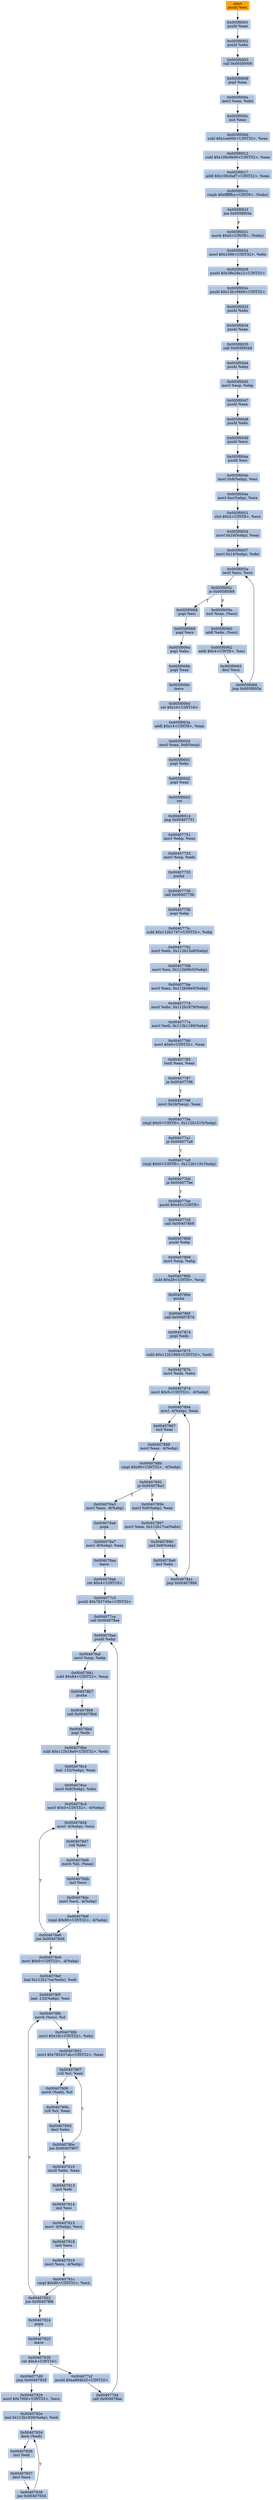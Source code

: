 digraph G {
node[shape=rectangle,style=filled,fillcolor=lightsteelblue,color=lightsteelblue]
bgcolor="transparent"
a0x005f0000pushl_esi[label="start\npushl %esi",fillcolor="orange",color="lightgrey"];
a0x005f0001pushl_eax[label="0x005f0001\npushl %eax"];
a0x005f0002pushl_ebx[label="0x005f0002\npushl %ebx"];
a0x005f0003call_0x005f0009[label="0x005f0003\ncall 0x005f0009"];
a0x005f0009popl_eax[label="0x005f0009\npopl %eax"];
a0x005f000amovl_eax_ebx[label="0x005f000a\nmovl %eax, %ebx"];
a0x005f000cincl_eax[label="0x005f000c\nincl %eax"];
a0x005f000dsubl_0x1ea000UINT32_eax[label="0x005f000d\nsubl $0x1ea000<UINT32>, %eax"];
a0x005f0012subl_0x100c6b00UINT32_eax[label="0x005f0012\nsubl $0x100c6b00<UINT32>, %eax"];
a0x005f0017addl_0x100c6af7UINT32_eax[label="0x005f0017\naddl $0x100c6af7<UINT32>, %eax"];
a0x005f001ccmpb_0xffffffccUINT8_ebx_[label="0x005f001c\ncmpb $0xffffffcc<UINT8>, (%ebx)"];
a0x005f001fjne_0x005f003a[label="0x005f001f\njne 0x005f003a"];
a0x005f0021movb_0x0UINT8_ebx_[label="0x005f0021\nmovb $0x0<UINT8>, (%ebx)"];
a0x005f0024movl_0x1000UINT32_ebx[label="0x005f0024\nmovl $0x1000<UINT32>, %ebx"];
a0x005f0029pushl_0x38e28a12UINT32[label="0x005f0029\npushl $0x38e28a12<UINT32>"];
a0x005f002epushl_0x13b18669UINT32[label="0x005f002e\npushl $0x13b18669<UINT32>"];
a0x005f0033pushl_ebx[label="0x005f0033\npushl %ebx"];
a0x005f0034pushl_eax[label="0x005f0034\npushl %eax"];
a0x005f0035call_0x005f0044[label="0x005f0035\ncall 0x005f0044"];
a0x005f0044pushl_ebp[label="0x005f0044\npushl %ebp"];
a0x005f0045movl_esp_ebp[label="0x005f0045\nmovl %esp, %ebp"];
a0x005f0047pushl_eax[label="0x005f0047\npushl %eax"];
a0x005f0048pushl_ebx[label="0x005f0048\npushl %ebx"];
a0x005f0049pushl_ecx[label="0x005f0049\npushl %ecx"];
a0x005f004apushl_esi[label="0x005f004a\npushl %esi"];
a0x005f004bmovl_0x8ebp__esi[label="0x005f004b\nmovl 0x8(%ebp), %esi"];
a0x005f004emovl_0xcebp__ecx[label="0x005f004e\nmovl 0xc(%ebp), %ecx"];
a0x005f0051shrl_0x2UINT8_ecx[label="0x005f0051\nshrl $0x2<UINT8>, %ecx"];
a0x005f0054movl_0x10ebp__eax[label="0x005f0054\nmovl 0x10(%ebp), %eax"];
a0x005f0057movl_0x14ebp__ebx[label="0x005f0057\nmovl 0x14(%ebp), %ebx"];
a0x005f005atestl_ecx_ecx[label="0x005f005a\ntestl %ecx, %ecx"];
a0x005f005cje_0x005f0068[label="0x005f005c\nje 0x005f0068"];
a0x005f005exorl_eax_esi_[label="0x005f005e\nxorl %eax, (%esi)"];
a0x005f0060addl_ebx_esi_[label="0x005f0060\naddl %ebx, (%esi)"];
a0x005f0062addl_0x4UINT8_esi[label="0x005f0062\naddl $0x4<UINT8>, %esi"];
a0x005f0065decl_ecx[label="0x005f0065\ndecl %ecx"];
a0x005f0066jmp_0x005f005a[label="0x005f0066\njmp 0x005f005a"];
a0x005f0068popl_esi[label="0x005f0068\npopl %esi"];
a0x005f0069popl_ecx[label="0x005f0069\npopl %ecx"];
a0x005f006apopl_ebx[label="0x005f006a\npopl %ebx"];
a0x005f006bpopl_eax[label="0x005f006b\npopl %eax"];
a0x005f006cleave_[label="0x005f006c\nleave "];
a0x005f006dret_0x10UINT16[label="0x005f006d\nret $0x10<UINT16>"];
a0x005f003aaddl_0x14UINT8_eax[label="0x005f003a\naddl $0x14<UINT8>, %eax"];
a0x005f003dmovl_eax_0x8esp_[label="0x005f003d\nmovl %eax, 0x8(%esp)"];
a0x005f0041popl_ebx[label="0x005f0041\npopl %ebx"];
a0x005f0042popl_eax[label="0x005f0042\npopl %eax"];
a0x005f0043ret[label="0x005f0043\nret"];
a0x00406014jmp_0x00407751[label="0x00406014\njmp 0x00407751"];
a0x00407751movl_ebp_eax[label="0x00407751\nmovl %ebp, %eax"];
a0x00407753movl_esp_edx[label="0x00407753\nmovl %esp, %edx"];
a0x00407755pusha_[label="0x00407755\npusha "];
a0x00407756call_0x0040775b[label="0x00407756\ncall 0x0040775b"];
a0x0040775bpopl_ebp[label="0x0040775b\npopl %ebp"];
a0x0040775csubl_0x112b1747UINT32_ebp[label="0x0040775c\nsubl $0x112b1747<UINT32>, %ebp"];
a0x00407762movl_edx_0x112b15a9ebp_[label="0x00407762\nmovl %edx, 0x112b15a9(%ebp)"];
a0x00407768movl_esi_0x112b09c5ebp_[label="0x00407768\nmovl %esi, 0x112b09c5(%ebp)"];
a0x0040776emovl_eax_0x112b09e5ebp_[label="0x0040776e\nmovl %eax, 0x112b09e5(%ebp)"];
a0x00407774movl_ebx_0x112b1679ebp_[label="0x00407774\nmovl %ebx, 0x112b1679(%ebp)"];
a0x0040777amovl_edi_0x112b1189ebp_[label="0x0040777a\nmovl %edi, 0x112b1189(%ebp)"];
a0x00407780movl_0x0UINT32_eax[label="0x00407780\nmovl $0x0<UINT32>, %eax"];
a0x00407785testl_eax_eax[label="0x00407785\ntestl %eax, %eax"];
a0x00407787je_0x00407796[label="0x00407787\nje 0x00407796"];
a0x00407796movl_0x24esp__eax[label="0x00407796\nmovl 0x24(%esp), %eax"];
a0x0040779acmpl_0x0UINT8_0x112b1515ebp_[label="0x0040779a\ncmpl $0x0<UINT8>, 0x112b1515(%ebp)"];
a0x004077a1je_0x004077a9[label="0x004077a1\nje 0x004077a9"];
a0x004077a9cmpl_0x0UINT8_0x112b1191ebp_[label="0x004077a9\ncmpl $0x0<UINT8>, 0x112b1191(%ebp)"];
a0x004077b0je_0x004077be[label="0x004077b0\nje 0x004077be"];
a0x004077bepushl_0x45UINT8[label="0x004077be\npushl $0x45<UINT8>"];
a0x004077c0call_0x00407868[label="0x004077c0\ncall 0x00407868"];
a0x00407868pushl_ebp[label="0x00407868\npushl %ebp"];
a0x00407869movl_esp_ebp[label="0x00407869\nmovl %esp, %ebp"];
a0x0040786bsubl_0x28UINT8_esp[label="0x0040786b\nsubl $0x28<UINT8>, %esp"];
a0x0040786epusha_[label="0x0040786e\npusha "];
a0x0040786fcall_0x00407874[label="0x0040786f\ncall 0x00407874"];
a0x00407874popl_edx[label="0x00407874\npopl %edx"];
a0x00407875subl_0x112b1860UINT32_edx[label="0x00407875\nsubl $0x112b1860<UINT32>, %edx"];
a0x0040787bmovl_edx_ebx[label="0x0040787b\nmovl %edx, %ebx"];
a0x0040787dmovl_0x0UINT32__4ebp_[label="0x0040787d\nmovl $0x0<UINT32>, -4(%ebp)"];
a0x00407884movl__4ebp__eax[label="0x00407884\nmovl -4(%ebp), %eax"];
a0x00407887incl_eax[label="0x00407887\nincl %eax"];
a0x00407888movl_eax__4ebp_[label="0x00407888\nmovl %eax, -4(%ebp)"];
a0x0040788bcmpl_0x80UINT32__4ebp_[label="0x0040788b\ncmpl $0x80<UINT32>, -4(%ebp)"];
a0x00407892je_0x004078a3[label="0x00407892\nje 0x004078a3"];
a0x00407894movl_0x8ebp__eax[label="0x00407894\nmovl 0x8(%ebp), %eax"];
a0x00407897movl_eax_0x112b17caebx_[label="0x00407897\nmovl %eax, 0x112b17ca(%ebx)"];
a0x0040789dincl_0x8ebp_[label="0x0040789d\nincl 0x8(%ebp)"];
a0x004078a0incl_ebx[label="0x004078a0\nincl %ebx"];
a0x004078a1jmp_0x00407884[label="0x004078a1\njmp 0x00407884"];
a0x004078a3movl_eax__8ebp_[label="0x004078a3\nmovl %eax, -8(%ebp)"];
a0x004078a6popa_[label="0x004078a6\npopa "];
a0x004078a7movl__8ebp__eax[label="0x004078a7\nmovl -8(%ebp), %eax"];
a0x004078aaleave_[label="0x004078aa\nleave "];
a0x004078abret_0x4UINT16[label="0x004078ab\nret $0x4<UINT16>"];
a0x004077c5pushl_0x783749aUINT32[label="0x004077c5\npushl $0x783749a<UINT32>"];
a0x004077cacall_0x004078ae[label="0x004077ca\ncall 0x004078ae"];
a0x004078aepushl_ebp[label="0x004078ae\npushl %ebp"];
a0x004078afmovl_esp_ebp[label="0x004078af\nmovl %esp, %ebp"];
a0x004078b1subl_0x84UINT32_esp[label="0x004078b1\nsubl $0x84<UINT32>, %esp"];
a0x004078b7pusha_[label="0x004078b7\npusha "];
a0x004078b8call_0x004078bd[label="0x004078b8\ncall 0x004078bd"];
a0x004078bdpopl_edx[label="0x004078bd\npopl %edx"];
a0x004078besubl_0x112b18a9UINT32_edx[label="0x004078be\nsubl $0x112b18a9<UINT32>, %edx"];
a0x004078c4leal__132ebp__eax[label="0x004078c4\nleal -132(%ebp), %eax"];
a0x004078camovl_0x8ebp__ebx[label="0x004078ca\nmovl 0x8(%ebp), %ebx"];
a0x004078cdmovl_0x0UINT32__4ebp_[label="0x004078cd\nmovl $0x0<UINT32>, -4(%ebp)"];
a0x004078d4movl__4ebp__ecx[label="0x004078d4\nmovl -4(%ebp), %ecx"];
a0x004078d7roll_ebx[label="0x004078d7\nroll %ebx"];
a0x004078d9movb_bl_eax_[label="0x004078d9\nmovb %bl, (%eax)"];
a0x004078dbincl_ecx[label="0x004078db\nincl %ecx"];
a0x004078dcmovl_ecx__4ebp_[label="0x004078dc\nmovl %ecx, -4(%ebp)"];
a0x004078dfcmpl_0x80UINT32__4ebp_[label="0x004078df\ncmpl $0x80<UINT32>, -4(%ebp)"];
a0x004078e6jne_0x004078d4[label="0x004078e6\njne 0x004078d4"];
a0x004078e8movl_0x0UINT32__4ebp_[label="0x004078e8\nmovl $0x0<UINT32>, -4(%ebp)"];
a0x004078efleal_0x112b17caedx__edi[label="0x004078ef\nleal 0x112b17ca(%edx), %edi"];
a0x004078f5leal__132ebp__esi[label="0x004078f5\nleal -132(%ebp), %esi"];
a0x004078fbmovb_esi__cl[label="0x004078fb\nmovb (%esi), %cl"];
a0x004078fdmovl_0x1f4UINT32_ebx[label="0x004078fd\nmovl $0x1f4<UINT32>, %ebx"];
a0x00407902movl_0x785437abUINT32_eax[label="0x00407902\nmovl $0x785437ab<UINT32>, %eax"];
a0x00407907rcll_cl_eax[label="0x00407907\nrcll %cl, %eax"];
a0x00407909movb_edi__cl[label="0x00407909\nmovb (%edi), %cl"];
a0x0040790brcll_cl_eax[label="0x0040790b\nrcll %cl, %eax"];
a0x0040790ddecl_ebx[label="0x0040790d\ndecl %ebx"];
a0x0040790ejne_0x00407907[label="0x0040790e\njne 0x00407907"];
a0x00407910imull_ebx_eax[label="0x00407910\nimull %ebx, %eax"];
a0x00407913incl_edi[label="0x00407913\nincl %edi"];
a0x00407914incl_esi[label="0x00407914\nincl %esi"];
a0x00407915movl__4ebp__ecx[label="0x00407915\nmovl -4(%ebp), %ecx"];
a0x00407918incl_ecx[label="0x00407918\nincl %ecx"];
a0x00407919movl_ecx__4ebp_[label="0x00407919\nmovl %ecx, -4(%ebp)"];
a0x0040791ccmpl_0x80UINT32_ecx[label="0x0040791c\ncmpl $0x80<UINT32>, %ecx"];
a0x00407922jne_0x004078fb[label="0x00407922\njne 0x004078fb"];
a0x00407924popa_[label="0x00407924\npopa "];
a0x00407925leave_[label="0x00407925\nleave "];
a0x00407926ret_0x4UINT16[label="0x00407926\nret $0x4<UINT16>"];
a0x004077cfpushl_0xa894b25UINT32[label="0x004077cf\npushl $0xa894b25<UINT32>"];
a0x004077d4call_0x004078ae[label="0x004077d4\ncall 0x004078ae"];
a0x004077d9jmp_0x00407929[label="0x004077d9\njmp 0x00407929"];
a0x00407929movl_0x7000UINT32_ecx[label="0x00407929\nmovl $0x7000<UINT32>, %ecx"];
a0x0040792eleal_0x112b1926ebp__edi[label="0x0040792e\nleal 0x112b1926(%ebp), %edi"];
a0x00407934decb_edi_[label="0x00407934\ndecb (%edi)"];
a0x00407936incl_edi[label="0x00407936\nincl %edi"];
a0x00407937decl_ecx[label="0x00407937\ndecl %ecx"];
a0x00407938jne_0x00407934[label="0x00407938\njne 0x00407934"];
a0x005f0000pushl_esi -> a0x005f0001pushl_eax [color="#000000"];
a0x005f0001pushl_eax -> a0x005f0002pushl_ebx [color="#000000"];
a0x005f0002pushl_ebx -> a0x005f0003call_0x005f0009 [color="#000000"];
a0x005f0003call_0x005f0009 -> a0x005f0009popl_eax [color="#000000"];
a0x005f0009popl_eax -> a0x005f000amovl_eax_ebx [color="#000000"];
a0x005f000amovl_eax_ebx -> a0x005f000cincl_eax [color="#000000"];
a0x005f000cincl_eax -> a0x005f000dsubl_0x1ea000UINT32_eax [color="#000000"];
a0x005f000dsubl_0x1ea000UINT32_eax -> a0x005f0012subl_0x100c6b00UINT32_eax [color="#000000"];
a0x005f0012subl_0x100c6b00UINT32_eax -> a0x005f0017addl_0x100c6af7UINT32_eax [color="#000000"];
a0x005f0017addl_0x100c6af7UINT32_eax -> a0x005f001ccmpb_0xffffffccUINT8_ebx_ [color="#000000"];
a0x005f001ccmpb_0xffffffccUINT8_ebx_ -> a0x005f001fjne_0x005f003a [color="#000000"];
a0x005f001fjne_0x005f003a -> a0x005f0021movb_0x0UINT8_ebx_ [color="#000000",label="F"];
a0x005f0021movb_0x0UINT8_ebx_ -> a0x005f0024movl_0x1000UINT32_ebx [color="#000000"];
a0x005f0024movl_0x1000UINT32_ebx -> a0x005f0029pushl_0x38e28a12UINT32 [color="#000000"];
a0x005f0029pushl_0x38e28a12UINT32 -> a0x005f002epushl_0x13b18669UINT32 [color="#000000"];
a0x005f002epushl_0x13b18669UINT32 -> a0x005f0033pushl_ebx [color="#000000"];
a0x005f0033pushl_ebx -> a0x005f0034pushl_eax [color="#000000"];
a0x005f0034pushl_eax -> a0x005f0035call_0x005f0044 [color="#000000"];
a0x005f0035call_0x005f0044 -> a0x005f0044pushl_ebp [color="#000000"];
a0x005f0044pushl_ebp -> a0x005f0045movl_esp_ebp [color="#000000"];
a0x005f0045movl_esp_ebp -> a0x005f0047pushl_eax [color="#000000"];
a0x005f0047pushl_eax -> a0x005f0048pushl_ebx [color="#000000"];
a0x005f0048pushl_ebx -> a0x005f0049pushl_ecx [color="#000000"];
a0x005f0049pushl_ecx -> a0x005f004apushl_esi [color="#000000"];
a0x005f004apushl_esi -> a0x005f004bmovl_0x8ebp__esi [color="#000000"];
a0x005f004bmovl_0x8ebp__esi -> a0x005f004emovl_0xcebp__ecx [color="#000000"];
a0x005f004emovl_0xcebp__ecx -> a0x005f0051shrl_0x2UINT8_ecx [color="#000000"];
a0x005f0051shrl_0x2UINT8_ecx -> a0x005f0054movl_0x10ebp__eax [color="#000000"];
a0x005f0054movl_0x10ebp__eax -> a0x005f0057movl_0x14ebp__ebx [color="#000000"];
a0x005f0057movl_0x14ebp__ebx -> a0x005f005atestl_ecx_ecx [color="#000000"];
a0x005f005atestl_ecx_ecx -> a0x005f005cje_0x005f0068 [color="#000000"];
a0x005f005cje_0x005f0068 -> a0x005f005exorl_eax_esi_ [color="#000000",label="F"];
a0x005f005exorl_eax_esi_ -> a0x005f0060addl_ebx_esi_ [color="#000000"];
a0x005f0060addl_ebx_esi_ -> a0x005f0062addl_0x4UINT8_esi [color="#000000"];
a0x005f0062addl_0x4UINT8_esi -> a0x005f0065decl_ecx [color="#000000"];
a0x005f0065decl_ecx -> a0x005f0066jmp_0x005f005a [color="#000000"];
a0x005f0066jmp_0x005f005a -> a0x005f005atestl_ecx_ecx [color="#000000"];
a0x005f005cje_0x005f0068 -> a0x005f0068popl_esi [color="#000000",label="T"];
a0x005f0068popl_esi -> a0x005f0069popl_ecx [color="#000000"];
a0x005f0069popl_ecx -> a0x005f006apopl_ebx [color="#000000"];
a0x005f006apopl_ebx -> a0x005f006bpopl_eax [color="#000000"];
a0x005f006bpopl_eax -> a0x005f006cleave_ [color="#000000"];
a0x005f006cleave_ -> a0x005f006dret_0x10UINT16 [color="#000000"];
a0x005f006dret_0x10UINT16 -> a0x005f003aaddl_0x14UINT8_eax [color="#000000"];
a0x005f003aaddl_0x14UINT8_eax -> a0x005f003dmovl_eax_0x8esp_ [color="#000000"];
a0x005f003dmovl_eax_0x8esp_ -> a0x005f0041popl_ebx [color="#000000"];
a0x005f0041popl_ebx -> a0x005f0042popl_eax [color="#000000"];
a0x005f0042popl_eax -> a0x005f0043ret [color="#000000"];
a0x005f0043ret -> a0x00406014jmp_0x00407751 [color="#000000"];
a0x00406014jmp_0x00407751 -> a0x00407751movl_ebp_eax [color="#000000"];
a0x00407751movl_ebp_eax -> a0x00407753movl_esp_edx [color="#000000"];
a0x00407753movl_esp_edx -> a0x00407755pusha_ [color="#000000"];
a0x00407755pusha_ -> a0x00407756call_0x0040775b [color="#000000"];
a0x00407756call_0x0040775b -> a0x0040775bpopl_ebp [color="#000000"];
a0x0040775bpopl_ebp -> a0x0040775csubl_0x112b1747UINT32_ebp [color="#000000"];
a0x0040775csubl_0x112b1747UINT32_ebp -> a0x00407762movl_edx_0x112b15a9ebp_ [color="#000000"];
a0x00407762movl_edx_0x112b15a9ebp_ -> a0x00407768movl_esi_0x112b09c5ebp_ [color="#000000"];
a0x00407768movl_esi_0x112b09c5ebp_ -> a0x0040776emovl_eax_0x112b09e5ebp_ [color="#000000"];
a0x0040776emovl_eax_0x112b09e5ebp_ -> a0x00407774movl_ebx_0x112b1679ebp_ [color="#000000"];
a0x00407774movl_ebx_0x112b1679ebp_ -> a0x0040777amovl_edi_0x112b1189ebp_ [color="#000000"];
a0x0040777amovl_edi_0x112b1189ebp_ -> a0x00407780movl_0x0UINT32_eax [color="#000000"];
a0x00407780movl_0x0UINT32_eax -> a0x00407785testl_eax_eax [color="#000000"];
a0x00407785testl_eax_eax -> a0x00407787je_0x00407796 [color="#000000"];
a0x00407787je_0x00407796 -> a0x00407796movl_0x24esp__eax [color="#000000",label="T"];
a0x00407796movl_0x24esp__eax -> a0x0040779acmpl_0x0UINT8_0x112b1515ebp_ [color="#000000"];
a0x0040779acmpl_0x0UINT8_0x112b1515ebp_ -> a0x004077a1je_0x004077a9 [color="#000000"];
a0x004077a1je_0x004077a9 -> a0x004077a9cmpl_0x0UINT8_0x112b1191ebp_ [color="#000000",label="T"];
a0x004077a9cmpl_0x0UINT8_0x112b1191ebp_ -> a0x004077b0je_0x004077be [color="#000000"];
a0x004077b0je_0x004077be -> a0x004077bepushl_0x45UINT8 [color="#000000",label="T"];
a0x004077bepushl_0x45UINT8 -> a0x004077c0call_0x00407868 [color="#000000"];
a0x004077c0call_0x00407868 -> a0x00407868pushl_ebp [color="#000000"];
a0x00407868pushl_ebp -> a0x00407869movl_esp_ebp [color="#000000"];
a0x00407869movl_esp_ebp -> a0x0040786bsubl_0x28UINT8_esp [color="#000000"];
a0x0040786bsubl_0x28UINT8_esp -> a0x0040786epusha_ [color="#000000"];
a0x0040786epusha_ -> a0x0040786fcall_0x00407874 [color="#000000"];
a0x0040786fcall_0x00407874 -> a0x00407874popl_edx [color="#000000"];
a0x00407874popl_edx -> a0x00407875subl_0x112b1860UINT32_edx [color="#000000"];
a0x00407875subl_0x112b1860UINT32_edx -> a0x0040787bmovl_edx_ebx [color="#000000"];
a0x0040787bmovl_edx_ebx -> a0x0040787dmovl_0x0UINT32__4ebp_ [color="#000000"];
a0x0040787dmovl_0x0UINT32__4ebp_ -> a0x00407884movl__4ebp__eax [color="#000000"];
a0x00407884movl__4ebp__eax -> a0x00407887incl_eax [color="#000000"];
a0x00407887incl_eax -> a0x00407888movl_eax__4ebp_ [color="#000000"];
a0x00407888movl_eax__4ebp_ -> a0x0040788bcmpl_0x80UINT32__4ebp_ [color="#000000"];
a0x0040788bcmpl_0x80UINT32__4ebp_ -> a0x00407892je_0x004078a3 [color="#000000"];
a0x00407892je_0x004078a3 -> a0x00407894movl_0x8ebp__eax [color="#000000",label="F"];
a0x00407894movl_0x8ebp__eax -> a0x00407897movl_eax_0x112b17caebx_ [color="#000000"];
a0x00407897movl_eax_0x112b17caebx_ -> a0x0040789dincl_0x8ebp_ [color="#000000"];
a0x0040789dincl_0x8ebp_ -> a0x004078a0incl_ebx [color="#000000"];
a0x004078a0incl_ebx -> a0x004078a1jmp_0x00407884 [color="#000000"];
a0x004078a1jmp_0x00407884 -> a0x00407884movl__4ebp__eax [color="#000000"];
a0x00407892je_0x004078a3 -> a0x004078a3movl_eax__8ebp_ [color="#000000",label="T"];
a0x004078a3movl_eax__8ebp_ -> a0x004078a6popa_ [color="#000000"];
a0x004078a6popa_ -> a0x004078a7movl__8ebp__eax [color="#000000"];
a0x004078a7movl__8ebp__eax -> a0x004078aaleave_ [color="#000000"];
a0x004078aaleave_ -> a0x004078abret_0x4UINT16 [color="#000000"];
a0x004078abret_0x4UINT16 -> a0x004077c5pushl_0x783749aUINT32 [color="#000000"];
a0x004077c5pushl_0x783749aUINT32 -> a0x004077cacall_0x004078ae [color="#000000"];
a0x004077cacall_0x004078ae -> a0x004078aepushl_ebp [color="#000000"];
a0x004078aepushl_ebp -> a0x004078afmovl_esp_ebp [color="#000000"];
a0x004078afmovl_esp_ebp -> a0x004078b1subl_0x84UINT32_esp [color="#000000"];
a0x004078b1subl_0x84UINT32_esp -> a0x004078b7pusha_ [color="#000000"];
a0x004078b7pusha_ -> a0x004078b8call_0x004078bd [color="#000000"];
a0x004078b8call_0x004078bd -> a0x004078bdpopl_edx [color="#000000"];
a0x004078bdpopl_edx -> a0x004078besubl_0x112b18a9UINT32_edx [color="#000000"];
a0x004078besubl_0x112b18a9UINT32_edx -> a0x004078c4leal__132ebp__eax [color="#000000"];
a0x004078c4leal__132ebp__eax -> a0x004078camovl_0x8ebp__ebx [color="#000000"];
a0x004078camovl_0x8ebp__ebx -> a0x004078cdmovl_0x0UINT32__4ebp_ [color="#000000"];
a0x004078cdmovl_0x0UINT32__4ebp_ -> a0x004078d4movl__4ebp__ecx [color="#000000"];
a0x004078d4movl__4ebp__ecx -> a0x004078d7roll_ebx [color="#000000"];
a0x004078d7roll_ebx -> a0x004078d9movb_bl_eax_ [color="#000000"];
a0x004078d9movb_bl_eax_ -> a0x004078dbincl_ecx [color="#000000"];
a0x004078dbincl_ecx -> a0x004078dcmovl_ecx__4ebp_ [color="#000000"];
a0x004078dcmovl_ecx__4ebp_ -> a0x004078dfcmpl_0x80UINT32__4ebp_ [color="#000000"];
a0x004078dfcmpl_0x80UINT32__4ebp_ -> a0x004078e6jne_0x004078d4 [color="#000000"];
a0x004078e6jne_0x004078d4 -> a0x004078d4movl__4ebp__ecx [color="#000000",label="T"];
a0x004078e6jne_0x004078d4 -> a0x004078e8movl_0x0UINT32__4ebp_ [color="#000000",label="F"];
a0x004078e8movl_0x0UINT32__4ebp_ -> a0x004078efleal_0x112b17caedx__edi [color="#000000"];
a0x004078efleal_0x112b17caedx__edi -> a0x004078f5leal__132ebp__esi [color="#000000"];
a0x004078f5leal__132ebp__esi -> a0x004078fbmovb_esi__cl [color="#000000"];
a0x004078fbmovb_esi__cl -> a0x004078fdmovl_0x1f4UINT32_ebx [color="#000000"];
a0x004078fdmovl_0x1f4UINT32_ebx -> a0x00407902movl_0x785437abUINT32_eax [color="#000000"];
a0x00407902movl_0x785437abUINT32_eax -> a0x00407907rcll_cl_eax [color="#000000"];
a0x00407907rcll_cl_eax -> a0x00407909movb_edi__cl [color="#000000"];
a0x00407909movb_edi__cl -> a0x0040790brcll_cl_eax [color="#000000"];
a0x0040790brcll_cl_eax -> a0x0040790ddecl_ebx [color="#000000"];
a0x0040790ddecl_ebx -> a0x0040790ejne_0x00407907 [color="#000000"];
a0x0040790ejne_0x00407907 -> a0x00407907rcll_cl_eax [color="#000000",label="T"];
a0x0040790ejne_0x00407907 -> a0x00407910imull_ebx_eax [color="#000000",label="F"];
a0x00407910imull_ebx_eax -> a0x00407913incl_edi [color="#000000"];
a0x00407913incl_edi -> a0x00407914incl_esi [color="#000000"];
a0x00407914incl_esi -> a0x00407915movl__4ebp__ecx [color="#000000"];
a0x00407915movl__4ebp__ecx -> a0x00407918incl_ecx [color="#000000"];
a0x00407918incl_ecx -> a0x00407919movl_ecx__4ebp_ [color="#000000"];
a0x00407919movl_ecx__4ebp_ -> a0x0040791ccmpl_0x80UINT32_ecx [color="#000000"];
a0x0040791ccmpl_0x80UINT32_ecx -> a0x00407922jne_0x004078fb [color="#000000"];
a0x00407922jne_0x004078fb -> a0x004078fbmovb_esi__cl [color="#000000",label="T"];
a0x00407922jne_0x004078fb -> a0x00407924popa_ [color="#000000",label="F"];
a0x00407924popa_ -> a0x00407925leave_ [color="#000000"];
a0x00407925leave_ -> a0x00407926ret_0x4UINT16 [color="#000000"];
a0x00407926ret_0x4UINT16 -> a0x004077cfpushl_0xa894b25UINT32 [color="#000000"];
a0x004077cfpushl_0xa894b25UINT32 -> a0x004077d4call_0x004078ae [color="#000000"];
a0x004077d4call_0x004078ae -> a0x004078aepushl_ebp [color="#000000"];
a0x00407926ret_0x4UINT16 -> a0x004077d9jmp_0x00407929 [color="#000000"];
a0x004077d9jmp_0x00407929 -> a0x00407929movl_0x7000UINT32_ecx [color="#000000"];
a0x00407929movl_0x7000UINT32_ecx -> a0x0040792eleal_0x112b1926ebp__edi [color="#000000"];
a0x0040792eleal_0x112b1926ebp__edi -> a0x00407934decb_edi_ [color="#000000"];
a0x00407934decb_edi_ -> a0x00407936incl_edi [color="#000000"];
a0x00407936incl_edi -> a0x00407937decl_ecx [color="#000000"];
a0x00407937decl_ecx -> a0x00407938jne_0x00407934 [color="#000000"];
a0x00407938jne_0x00407934 -> a0x00407934decb_edi_ [color="#000000",label="T"];
}
